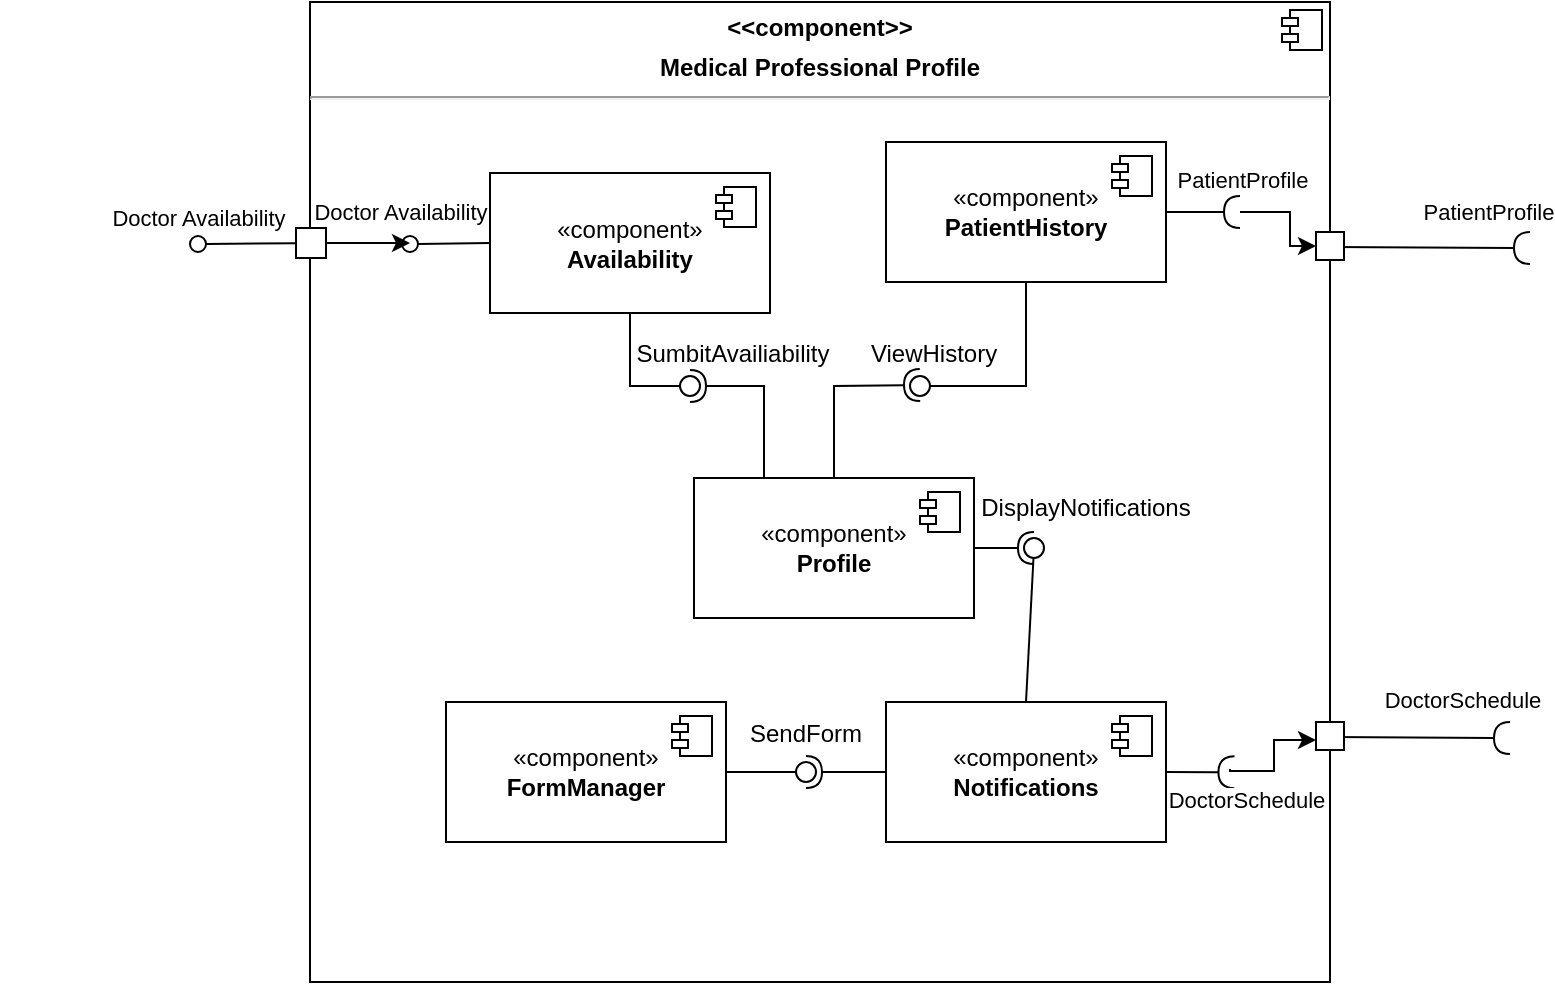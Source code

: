 <mxfile version="22.0.4" type="github">
  <diagram name="Page-1" id="5f0bae14-7c28-e335-631c-24af17079c00">
    <mxGraphModel dx="1141" dy="628" grid="1" gridSize="10" guides="1" tooltips="1" connect="1" arrows="1" fold="1" page="1" pageScale="1" pageWidth="1100" pageHeight="850" background="none" math="0" shadow="0">
      <root>
        <mxCell id="0" />
        <mxCell id="1" parent="0" />
        <mxCell id="lpX2XApsvJclECuOutFU-6" value="&lt;p style=&quot;margin:0px;margin-top:6px;text-align:center;&quot;&gt;&lt;b&gt;&amp;lt;&amp;lt;component&amp;gt;&amp;gt;&lt;/b&gt;&lt;/p&gt;&lt;p style=&quot;margin:0px;margin-top:6px;text-align:center;&quot;&gt;&lt;b&gt;Medical Professional Profile&lt;/b&gt;&lt;/p&gt;&lt;hr&gt;&lt;p style=&quot;margin:0px;margin-left:8px;&quot;&gt;&lt;br&gt;&lt;/p&gt;" style="align=left;overflow=fill;html=1;dropTarget=0;whiteSpace=wrap;" parent="1" vertex="1">
          <mxGeometry x="260" y="40" width="510" height="490" as="geometry" />
        </mxCell>
        <mxCell id="lpX2XApsvJclECuOutFU-7" value="" style="shape=component;jettyWidth=8;jettyHeight=4;" parent="lpX2XApsvJclECuOutFU-6" vertex="1">
          <mxGeometry x="1" width="20" height="20" relative="1" as="geometry">
            <mxPoint x="-24" y="4" as="offset" />
          </mxGeometry>
        </mxCell>
        <mxCell id="lpX2XApsvJclECuOutFU-12" value="" style="rounded=0;orthogonalLoop=1;jettySize=auto;html=1;endArrow=halfCircle;endFill=0;endSize=6;strokeWidth=1;sketch=0;fontSize=12;curved=1;exitX=1;exitY=0.25;exitDx=0;exitDy=0;" parent="1" source="lpX2XApsvJclECuOutFU-6" edge="1">
          <mxGeometry relative="1" as="geometry">
            <mxPoint x="870" y="250" as="sourcePoint" />
            <mxPoint x="870" y="163" as="targetPoint" />
          </mxGeometry>
        </mxCell>
        <mxCell id="lpX2XApsvJclECuOutFU-14" value="PatientProfile" style="edgeLabel;html=1;align=center;verticalAlign=middle;resizable=0;points=[];" parent="lpX2XApsvJclECuOutFU-12" vertex="1" connectable="0">
          <mxGeometry x="0.568" y="-4" relative="1" as="geometry">
            <mxPoint y="-22" as="offset" />
          </mxGeometry>
        </mxCell>
        <mxCell id="lpX2XApsvJclECuOutFU-13" value="" style="ellipse;whiteSpace=wrap;html=1;align=center;aspect=fixed;fillColor=none;strokeColor=none;resizable=0;perimeter=centerPerimeter;rotatable=0;allowArrows=0;points=[];outlineConnect=1;" parent="1" vertex="1">
          <mxGeometry x="538" y="270" width="10" height="10" as="geometry" />
        </mxCell>
        <mxCell id="lpX2XApsvJclECuOutFU-15" value="" style="whiteSpace=wrap;html=1;aspect=fixed;" parent="1" vertex="1">
          <mxGeometry x="763" y="155" width="14" height="14" as="geometry" />
        </mxCell>
        <mxCell id="lpX2XApsvJclECuOutFU-22" style="edgeStyle=orthogonalEdgeStyle;rounded=0;orthogonalLoop=1;jettySize=auto;html=1;entryX=0;entryY=0.5;entryDx=0;entryDy=0;exitX=0.12;exitY=0.52;exitDx=0;exitDy=0;exitPerimeter=0;" parent="1" source="lpX2XApsvJclECuOutFU-27" target="lpX2XApsvJclECuOutFU-15" edge="1">
          <mxGeometry relative="1" as="geometry">
            <mxPoint x="730" y="150" as="sourcePoint" />
          </mxGeometry>
        </mxCell>
        <mxCell id="lpX2XApsvJclECuOutFU-20" value="«component»&lt;br&gt;&lt;b&gt;PatientHistory&lt;/b&gt;" style="html=1;dropTarget=0;whiteSpace=wrap;" parent="1" vertex="1">
          <mxGeometry x="548" y="110" width="140" height="70" as="geometry" />
        </mxCell>
        <mxCell id="lpX2XApsvJclECuOutFU-21" value="" style="shape=module;jettyWidth=8;jettyHeight=4;" parent="lpX2XApsvJclECuOutFU-20" vertex="1">
          <mxGeometry x="1" width="20" height="20" relative="1" as="geometry">
            <mxPoint x="-27" y="7" as="offset" />
          </mxGeometry>
        </mxCell>
        <mxCell id="lpX2XApsvJclECuOutFU-26" value="" style="rounded=0;orthogonalLoop=1;jettySize=auto;html=1;endArrow=halfCircle;endFill=0;endSize=6;strokeWidth=1;sketch=0;fontSize=12;curved=1;exitX=1;exitY=0.5;exitDx=0;exitDy=0;" parent="1" source="lpX2XApsvJclECuOutFU-20" target="lpX2XApsvJclECuOutFU-27" edge="1">
          <mxGeometry relative="1" as="geometry">
            <mxPoint x="625" y="275" as="sourcePoint" />
          </mxGeometry>
        </mxCell>
        <mxCell id="lpX2XApsvJclECuOutFU-27" value="" style="ellipse;whiteSpace=wrap;html=1;align=center;aspect=fixed;fillColor=none;strokeColor=none;resizable=0;perimeter=centerPerimeter;rotatable=0;allowArrows=0;points=[];outlineConnect=1;" parent="1" vertex="1">
          <mxGeometry x="720" y="140" width="10" height="10" as="geometry" />
        </mxCell>
        <mxCell id="lpX2XApsvJclECuOutFU-28" value="«component»&lt;br&gt;&lt;b&gt;Profile&lt;/b&gt;" style="html=1;dropTarget=0;whiteSpace=wrap;" parent="1" vertex="1">
          <mxGeometry x="452" y="278" width="140" height="70" as="geometry" />
        </mxCell>
        <mxCell id="lpX2XApsvJclECuOutFU-29" value="" style="shape=module;jettyWidth=8;jettyHeight=4;" parent="lpX2XApsvJclECuOutFU-28" vertex="1">
          <mxGeometry x="1" width="20" height="20" relative="1" as="geometry">
            <mxPoint x="-27" y="7" as="offset" />
          </mxGeometry>
        </mxCell>
        <mxCell id="ZxnuBTWhYzXRuVG-lCKm-1" style="edgeStyle=orthogonalEdgeStyle;rounded=0;orthogonalLoop=1;jettySize=auto;html=1;entryX=0;entryY=0.75;entryDx=0;entryDy=0;" parent="1" edge="1">
          <mxGeometry relative="1" as="geometry">
            <mxPoint x="720" y="423.5" as="sourcePoint" />
            <mxPoint x="763" y="409" as="targetPoint" />
            <Array as="points">
              <mxPoint x="720" y="424.5" />
              <mxPoint x="742" y="424.5" />
              <mxPoint x="742" y="409.5" />
            </Array>
          </mxGeometry>
        </mxCell>
        <mxCell id="lpX2XApsvJclECuOutFU-30" value="«component»&lt;br&gt;&lt;b&gt;Notifications&lt;/b&gt;" style="html=1;dropTarget=0;whiteSpace=wrap;" parent="1" vertex="1">
          <mxGeometry x="548" y="390" width="140" height="70" as="geometry" />
        </mxCell>
        <mxCell id="lpX2XApsvJclECuOutFU-31" value="" style="shape=module;jettyWidth=8;jettyHeight=4;" parent="lpX2XApsvJclECuOutFU-30" vertex="1">
          <mxGeometry x="1" width="20" height="20" relative="1" as="geometry">
            <mxPoint x="-27" y="7" as="offset" />
          </mxGeometry>
        </mxCell>
        <mxCell id="lpX2XApsvJclECuOutFU-32" value="«component»&lt;br&gt;&lt;b&gt;FormManager&lt;/b&gt;" style="html=1;dropTarget=0;whiteSpace=wrap;" parent="1" vertex="1">
          <mxGeometry x="328" y="390" width="140" height="70" as="geometry" />
        </mxCell>
        <mxCell id="lpX2XApsvJclECuOutFU-33" value="" style="shape=module;jettyWidth=8;jettyHeight=4;" parent="lpX2XApsvJclECuOutFU-32" vertex="1">
          <mxGeometry x="1" width="20" height="20" relative="1" as="geometry">
            <mxPoint x="-27" y="7" as="offset" />
          </mxGeometry>
        </mxCell>
        <mxCell id="lpX2XApsvJclECuOutFU-34" value="" style="rounded=0;orthogonalLoop=1;jettySize=auto;html=1;endArrow=halfCircle;endFill=0;endSize=6;strokeWidth=1;sketch=0;exitX=1;exitY=0.5;exitDx=0;exitDy=0;" parent="1" source="lpX2XApsvJclECuOutFU-28" edge="1">
          <mxGeometry relative="1" as="geometry">
            <mxPoint x="662" y="363" as="sourcePoint" />
            <mxPoint x="622" y="313" as="targetPoint" />
          </mxGeometry>
        </mxCell>
        <mxCell id="lpX2XApsvJclECuOutFU-35" value="" style="rounded=0;orthogonalLoop=1;jettySize=auto;html=1;endArrow=oval;endFill=0;sketch=0;sourcePerimeterSpacing=0;targetPerimeterSpacing=0;endSize=10;exitX=0.5;exitY=0;exitDx=0;exitDy=0;" parent="1" source="lpX2XApsvJclECuOutFU-30" edge="1">
          <mxGeometry relative="1" as="geometry">
            <mxPoint x="622" y="295" as="sourcePoint" />
            <mxPoint x="622" y="313" as="targetPoint" />
          </mxGeometry>
        </mxCell>
        <mxCell id="lpX2XApsvJclECuOutFU-36" value="" style="ellipse;whiteSpace=wrap;html=1;align=center;aspect=fixed;fillColor=none;strokeColor=none;resizable=0;perimeter=centerPerimeter;rotatable=0;allowArrows=0;points=[];outlineConnect=1;" parent="1" vertex="1">
          <mxGeometry x="625" y="308" width="10" height="10" as="geometry" />
        </mxCell>
        <mxCell id="lpX2XApsvJclECuOutFU-37" value="" style="rounded=0;orthogonalLoop=1;jettySize=auto;html=1;endArrow=halfCircle;endFill=0;endSize=6;strokeWidth=1;sketch=0;exitX=0;exitY=0.5;exitDx=0;exitDy=0;" parent="1" source="lpX2XApsvJclECuOutFU-30" edge="1">
          <mxGeometry relative="1" as="geometry">
            <mxPoint x="548" y="365" as="sourcePoint" />
            <mxPoint x="508" y="425" as="targetPoint" />
          </mxGeometry>
        </mxCell>
        <mxCell id="lpX2XApsvJclECuOutFU-40" value="" style="rounded=0;orthogonalLoop=1;jettySize=auto;html=1;endArrow=halfCircle;endFill=0;endSize=6;strokeWidth=1;sketch=0;fontSize=12;curved=1;exitX=1;exitY=0.75;exitDx=0;exitDy=0;" parent="1" source="lpX2XApsvJclECuOutFU-6" edge="1">
          <mxGeometry relative="1" as="geometry">
            <mxPoint x="875" y="335" as="sourcePoint" />
            <mxPoint x="860" y="408" as="targetPoint" />
          </mxGeometry>
        </mxCell>
        <mxCell id="lpX2XApsvJclECuOutFU-42" value="DoctorSchedule" style="edgeLabel;html=1;align=center;verticalAlign=middle;resizable=0;points=[];" parent="lpX2XApsvJclECuOutFU-40" vertex="1" connectable="0">
          <mxGeometry x="0.453" y="-1" relative="1" as="geometry">
            <mxPoint y="-20" as="offset" />
          </mxGeometry>
        </mxCell>
        <mxCell id="lpX2XApsvJclECuOutFU-41" value="" style="ellipse;whiteSpace=wrap;html=1;align=center;aspect=fixed;fillColor=none;strokeColor=none;resizable=0;perimeter=centerPerimeter;rotatable=0;allowArrows=0;points=[];outlineConnect=1;" parent="1" vertex="1">
          <mxGeometry x="850" y="330" width="10" height="10" as="geometry" />
        </mxCell>
        <mxCell id="lpX2XApsvJclECuOutFU-43" value="" style="whiteSpace=wrap;html=1;aspect=fixed;" parent="1" vertex="1">
          <mxGeometry x="763" y="400" width="14" height="14" as="geometry" />
        </mxCell>
        <mxCell id="lpX2XApsvJclECuOutFU-44" value="" style="rounded=0;orthogonalLoop=1;jettySize=auto;html=1;endArrow=halfCircle;endFill=0;endSize=6;strokeWidth=1;sketch=0;fontSize=12;curved=1;exitX=1;exitY=0.5;exitDx=0;exitDy=0;entryX=0.922;entryY=0.786;entryDx=0;entryDy=0;entryPerimeter=0;" parent="1" source="lpX2XApsvJclECuOutFU-30" edge="1">
          <mxGeometry relative="1" as="geometry">
            <mxPoint x="685" y="445" as="sourcePoint" />
            <mxPoint x="722.22" y="425.14" as="targetPoint" />
          </mxGeometry>
        </mxCell>
        <mxCell id="lpX2XApsvJclECuOutFU-45" value="" style="ellipse;whiteSpace=wrap;html=1;align=center;aspect=fixed;fillColor=none;strokeColor=none;resizable=0;perimeter=centerPerimeter;rotatable=0;allowArrows=0;points=[];outlineConnect=1;" parent="1" vertex="1">
          <mxGeometry x="668" y="440" width="10" height="10" as="geometry" />
        </mxCell>
        <mxCell id="lpX2XApsvJclECuOutFU-47" value="" style="rounded=0;orthogonalLoop=1;jettySize=auto;html=1;endArrow=oval;endFill=0;sketch=0;sourcePerimeterSpacing=0;targetPerimeterSpacing=0;endSize=10;exitX=1;exitY=0.5;exitDx=0;exitDy=0;" parent="1" source="lpX2XApsvJclECuOutFU-32" edge="1">
          <mxGeometry relative="1" as="geometry">
            <mxPoint x="488" y="355" as="sourcePoint" />
            <mxPoint x="508" y="425" as="targetPoint" />
          </mxGeometry>
        </mxCell>
        <mxCell id="lpX2XApsvJclECuOutFU-48" value="«component»&lt;br&gt;&lt;b&gt;Availability&lt;/b&gt;" style="html=1;dropTarget=0;whiteSpace=wrap;" parent="1" vertex="1">
          <mxGeometry x="350" y="125.5" width="140" height="70" as="geometry" />
        </mxCell>
        <mxCell id="lpX2XApsvJclECuOutFU-49" value="" style="shape=module;jettyWidth=8;jettyHeight=4;" parent="lpX2XApsvJclECuOutFU-48" vertex="1">
          <mxGeometry x="1" width="20" height="20" relative="1" as="geometry">
            <mxPoint x="-27" y="7" as="offset" />
          </mxGeometry>
        </mxCell>
        <mxCell id="lpX2XApsvJclECuOutFU-60" style="edgeStyle=orthogonalEdgeStyle;rounded=0;orthogonalLoop=1;jettySize=auto;html=1;" parent="1" source="lpX2XApsvJclECuOutFU-51" edge="1">
          <mxGeometry relative="1" as="geometry">
            <mxPoint x="310" y="160.5" as="targetPoint" />
          </mxGeometry>
        </mxCell>
        <mxCell id="lpX2XApsvJclECuOutFU-51" value="" style="html=1;rounded=0;" parent="1" vertex="1">
          <mxGeometry x="253" y="153" width="15" height="15" as="geometry" />
        </mxCell>
        <mxCell id="lpX2XApsvJclECuOutFU-52" value="" style="endArrow=none;html=1;rounded=0;align=center;verticalAlign=top;endFill=0;labelBackgroundColor=none;endSize=2;" parent="1" source="lpX2XApsvJclECuOutFU-51" target="lpX2XApsvJclECuOutFU-53" edge="1">
          <mxGeometry relative="1" as="geometry" />
        </mxCell>
        <mxCell id="lpX2XApsvJclECuOutFU-53" value="Doctor Availability" style="ellipse;html=1;fontSize=11;align=center;fillColor=none;points=[];aspect=fixed;resizable=0;verticalAlign=bottom;labelPosition=center;verticalLabelPosition=top;flipH=1;" parent="1" vertex="1">
          <mxGeometry x="200" y="157" width="8" height="8" as="geometry" />
        </mxCell>
        <mxCell id="lpX2XApsvJclECuOutFU-58" value="" style="html=1;verticalAlign=bottom;labelBackgroundColor=none;endArrow=oval;endFill=0;endSize=8;rounded=0;exitX=0;exitY=0.5;exitDx=0;exitDy=0;" parent="1" source="lpX2XApsvJclECuOutFU-48" edge="1">
          <mxGeometry width="160" relative="1" as="geometry">
            <mxPoint x="120" y="240" as="sourcePoint" />
            <mxPoint x="310" y="161" as="targetPoint" />
          </mxGeometry>
        </mxCell>
        <mxCell id="lpX2XApsvJclECuOutFU-59" value="&lt;font style=&quot;font-size: 11px;&quot;&gt;Doctor Availability&lt;/font&gt;" style="edgeLabel;html=1;align=center;verticalAlign=middle;resizable=0;points=[];fontSize=11;" parent="lpX2XApsvJclECuOutFU-58" vertex="1" connectable="0">
          <mxGeometry x="0.43" y="1" relative="1" as="geometry">
            <mxPoint x="-17" y="-17" as="offset" />
          </mxGeometry>
        </mxCell>
        <mxCell id="lpX2XApsvJclECuOutFU-61" value="SendForm" style="text;strokeColor=none;align=center;fillColor=none;html=1;verticalAlign=middle;whiteSpace=wrap;rounded=0;" parent="1" vertex="1">
          <mxGeometry x="478" y="396" width="60" height="19" as="geometry" />
        </mxCell>
        <mxCell id="lpX2XApsvJclECuOutFU-63" value="DisplayNotifications" style="text;strokeColor=none;align=center;fillColor=none;html=1;verticalAlign=middle;whiteSpace=wrap;rounded=0;" parent="1" vertex="1">
          <mxGeometry x="592" y="283" width="112" height="19" as="geometry" />
        </mxCell>
        <mxCell id="ZxnuBTWhYzXRuVG-lCKm-5" value="" style="ellipse;whiteSpace=wrap;html=1;align=center;aspect=fixed;fillColor=none;strokeColor=none;resizable=0;perimeter=centerPerimeter;rotatable=0;allowArrows=0;points=[];outlineConnect=1;" parent="1" vertex="1">
          <mxGeometry x="563" y="230" width="10" height="10" as="geometry" />
        </mxCell>
        <mxCell id="ZxnuBTWhYzXRuVG-lCKm-6" value="ViewHistory" style="text;strokeColor=none;align=center;fillColor=none;html=1;verticalAlign=middle;whiteSpace=wrap;rounded=0;" parent="1" vertex="1">
          <mxGeometry x="542" y="206" width="60" height="19" as="geometry" />
        </mxCell>
        <mxCell id="ZxnuBTWhYzXRuVG-lCKm-9" value="" style="ellipse;whiteSpace=wrap;html=1;align=center;aspect=fixed;fillColor=none;strokeColor=none;resizable=0;perimeter=centerPerimeter;rotatable=0;allowArrows=0;points=[];outlineConnect=1;" parent="1" vertex="1">
          <mxGeometry x="425" y="230" width="10" height="10" as="geometry" />
        </mxCell>
        <mxCell id="ZxnuBTWhYzXRuVG-lCKm-12" value="" style="ellipse;whiteSpace=wrap;html=1;align=center;aspect=fixed;fillColor=none;strokeColor=none;resizable=0;perimeter=centerPerimeter;rotatable=0;allowArrows=0;points=[];outlineConnect=1;" parent="1" vertex="1">
          <mxGeometry x="663" y="230" width="10" height="10" as="geometry" />
        </mxCell>
        <mxCell id="ZxnuBTWhYzXRuVG-lCKm-19" value="" style="rounded=0;orthogonalLoop=1;jettySize=auto;html=1;endArrow=halfCircle;endFill=0;endSize=6;strokeWidth=1;sketch=0;exitX=0.5;exitY=0;exitDx=0;exitDy=0;" parent="1" source="lpX2XApsvJclECuOutFU-28" edge="1">
          <mxGeometry relative="1" as="geometry">
            <mxPoint x="545" y="231.5" as="sourcePoint" />
            <mxPoint x="565" y="231.5" as="targetPoint" />
            <Array as="points">
              <mxPoint x="522" y="232" />
            </Array>
          </mxGeometry>
        </mxCell>
        <mxCell id="ZxnuBTWhYzXRuVG-lCKm-20" value="" style="rounded=0;orthogonalLoop=1;jettySize=auto;html=1;endArrow=oval;endFill=0;sketch=0;sourcePerimeterSpacing=0;targetPerimeterSpacing=0;endSize=10;exitX=0.5;exitY=1;exitDx=0;exitDy=0;" parent="1" source="lpX2XApsvJclECuOutFU-20" edge="1">
          <mxGeometry relative="1" as="geometry">
            <mxPoint x="585" y="232" as="sourcePoint" />
            <mxPoint x="565" y="232" as="targetPoint" />
            <Array as="points">
              <mxPoint x="618" y="232" />
            </Array>
          </mxGeometry>
        </mxCell>
        <mxCell id="ZxnuBTWhYzXRuVG-lCKm-21" value="" style="ellipse;whiteSpace=wrap;html=1;align=center;aspect=fixed;fillColor=none;strokeColor=none;resizable=0;perimeter=centerPerimeter;rotatable=0;allowArrows=0;points=[];outlineConnect=1;" parent="1" vertex="1">
          <mxGeometry x="105" y="270" width="10" height="10" as="geometry" />
        </mxCell>
        <mxCell id="ZxnuBTWhYzXRuVG-lCKm-22" value="" style="rounded=0;orthogonalLoop=1;jettySize=auto;html=1;endArrow=halfCircle;endFill=0;endSize=6;strokeWidth=1;sketch=0;exitX=0.25;exitY=0;exitDx=0;exitDy=0;" parent="1" source="lpX2XApsvJclECuOutFU-28" target="ZxnuBTWhYzXRuVG-lCKm-24" edge="1">
          <mxGeometry relative="1" as="geometry">
            <mxPoint x="470" y="232" as="sourcePoint" />
            <Array as="points">
              <mxPoint x="487" y="232" />
            </Array>
          </mxGeometry>
        </mxCell>
        <mxCell id="ZxnuBTWhYzXRuVG-lCKm-23" value="" style="rounded=0;orthogonalLoop=1;jettySize=auto;html=1;endArrow=oval;endFill=0;sketch=0;sourcePerimeterSpacing=0;targetPerimeterSpacing=0;endSize=10;exitX=0.5;exitY=1;exitDx=0;exitDy=0;" parent="1" source="lpX2XApsvJclECuOutFU-48" target="ZxnuBTWhYzXRuVG-lCKm-24" edge="1">
          <mxGeometry relative="1" as="geometry">
            <mxPoint x="430" y="232" as="sourcePoint" />
            <Array as="points">
              <mxPoint x="420" y="232" />
            </Array>
          </mxGeometry>
        </mxCell>
        <mxCell id="ZxnuBTWhYzXRuVG-lCKm-24" value="" style="ellipse;whiteSpace=wrap;html=1;align=center;aspect=fixed;fillColor=none;strokeColor=none;resizable=0;perimeter=centerPerimeter;rotatable=0;allowArrows=0;points=[];outlineConnect=1;" parent="1" vertex="1">
          <mxGeometry x="445" y="227" width="10" height="10" as="geometry" />
        </mxCell>
        <mxCell id="ZxnuBTWhYzXRuVG-lCKm-25" value="SumbitAvailiability" style="text;strokeColor=none;align=center;fillColor=none;html=1;verticalAlign=middle;whiteSpace=wrap;rounded=0;" parent="1" vertex="1">
          <mxGeometry x="425" y="206" width="93" height="19" as="geometry" />
        </mxCell>
        <mxCell id="g2MZ0-lb3N7Sr8p72ey2-1" value="PatientProfile" style="edgeLabel;html=1;align=center;verticalAlign=middle;resizable=0;points=[];" parent="1" vertex="1" connectable="0">
          <mxGeometry x="725.999" y="128.5" as="geometry" />
        </mxCell>
        <mxCell id="g2MZ0-lb3N7Sr8p72ey2-2" value="DoctorSchedule" style="edgeLabel;html=1;align=center;verticalAlign=middle;resizable=0;points=[];" parent="1" vertex="1" connectable="0">
          <mxGeometry x="728.003" y="439.001" as="geometry" />
        </mxCell>
      </root>
    </mxGraphModel>
  </diagram>
</mxfile>
